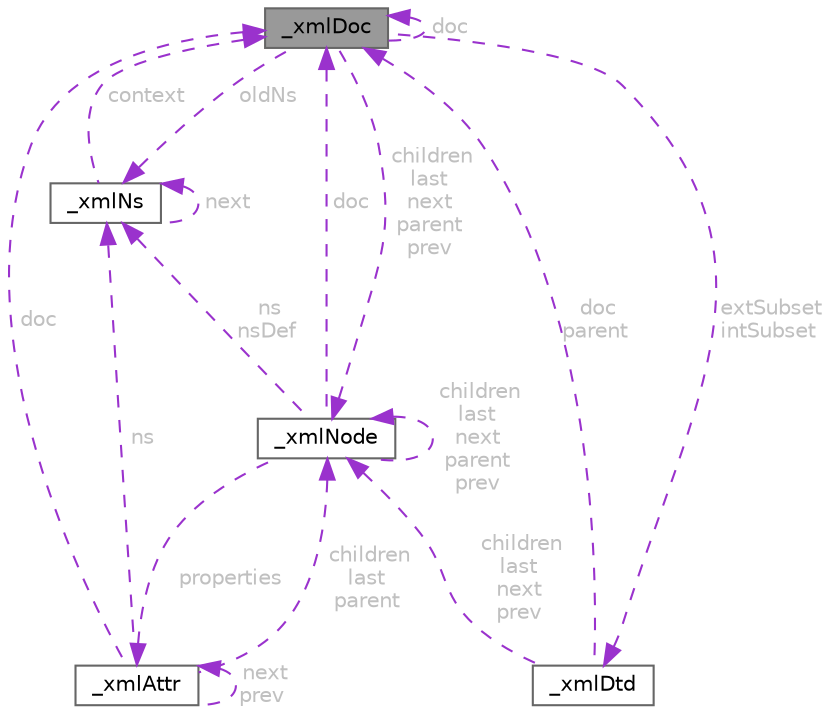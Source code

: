 digraph "_xmlDoc"
{
 // LATEX_PDF_SIZE
  bgcolor="transparent";
  edge [fontname=Helvetica,fontsize=10,labelfontname=Helvetica,labelfontsize=10];
  node [fontname=Helvetica,fontsize=10,shape=box,height=0.2,width=0.4];
  Node1 [label="_xmlDoc",height=0.2,width=0.4,color="gray40", fillcolor="grey60", style="filled", fontcolor="black",tooltip=" "];
  Node2 -> Node1 [dir="back",color="darkorchid3",style="dashed",label=" children\nlast\nnext\nparent\nprev",fontcolor="grey" ];
  Node2 [label="_xmlNode",height=0.2,width=0.4,color="gray40", fillcolor="white", style="filled",URL="$struct__xml_node.html",tooltip=" "];
  Node2 -> Node2 [dir="back",color="darkorchid3",style="dashed",label=" children\nlast\nnext\nparent\nprev",fontcolor="grey" ];
  Node1 -> Node2 [dir="back",color="darkorchid3",style="dashed",label=" doc",fontcolor="grey" ];
  Node3 -> Node2 [dir="back",color="darkorchid3",style="dashed",label=" ns\nnsDef",fontcolor="grey" ];
  Node3 [label="_xmlNs",height=0.2,width=0.4,color="gray40", fillcolor="white", style="filled",URL="$struct__xml_ns.html",tooltip=" "];
  Node3 -> Node3 [dir="back",color="darkorchid3",style="dashed",label=" next",fontcolor="grey" ];
  Node1 -> Node3 [dir="back",color="darkorchid3",style="dashed",label=" context",fontcolor="grey" ];
  Node4 -> Node2 [dir="back",color="darkorchid3",style="dashed",label=" properties",fontcolor="grey" ];
  Node4 [label="_xmlAttr",height=0.2,width=0.4,color="gray40", fillcolor="white", style="filled",URL="$struct__xml_attr.html",tooltip=" "];
  Node2 -> Node4 [dir="back",color="darkorchid3",style="dashed",label=" children\nlast\nparent",fontcolor="grey" ];
  Node4 -> Node4 [dir="back",color="darkorchid3",style="dashed",label=" next\nprev",fontcolor="grey" ];
  Node1 -> Node4 [dir="back",color="darkorchid3",style="dashed",label=" doc",fontcolor="grey" ];
  Node3 -> Node4 [dir="back",color="darkorchid3",style="dashed",label=" ns",fontcolor="grey" ];
  Node1 -> Node1 [dir="back",color="darkorchid3",style="dashed",label=" doc",fontcolor="grey" ];
  Node5 -> Node1 [dir="back",color="darkorchid3",style="dashed",label=" extSubset\nintSubset",fontcolor="grey" ];
  Node5 [label="_xmlDtd",height=0.2,width=0.4,color="gray40", fillcolor="white", style="filled",URL="$struct__xml_dtd.html",tooltip=" "];
  Node2 -> Node5 [dir="back",color="darkorchid3",style="dashed",label=" children\nlast\nnext\nprev",fontcolor="grey" ];
  Node1 -> Node5 [dir="back",color="darkorchid3",style="dashed",label=" doc\nparent",fontcolor="grey" ];
  Node3 -> Node1 [dir="back",color="darkorchid3",style="dashed",label=" oldNs",fontcolor="grey" ];
}
